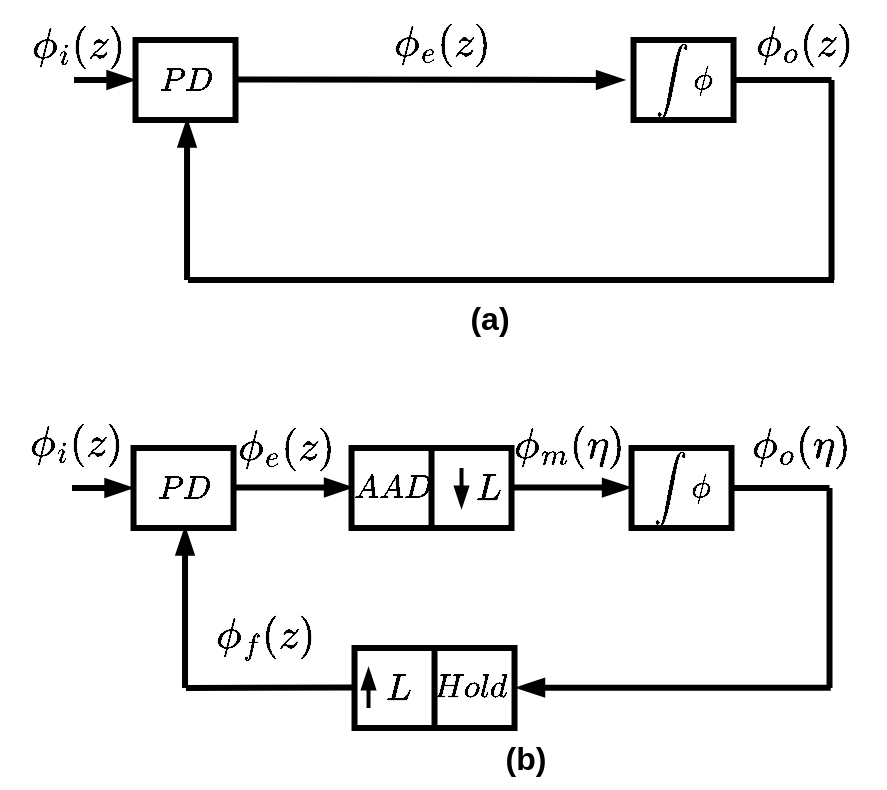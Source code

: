 <mxfile version="24.8.3">
  <diagram name="Page-1" id="ML8d5t-c3MVNyDWE9D2q">
    <mxGraphModel dx="567" dy="449" grid="1" gridSize="10" guides="1" tooltips="1" connect="1" arrows="1" fold="1" page="1" pageScale="1" pageWidth="850" pageHeight="1100" math="1" shadow="0">
      <root>
        <mxCell id="0" />
        <mxCell id="1" parent="0" />
        <mxCell id="SU4ozTy5xE0BFZdqBOHz-7" value="" style="rounded=0;whiteSpace=wrap;html=1;fillColor=none;strokeWidth=3;" vertex="1" parent="1">
          <mxGeometry x="222.76" y="260" width="80" height="40" as="geometry" />
        </mxCell>
        <mxCell id="SU4ozTy5xE0BFZdqBOHz-8" value="" style="endArrow=none;html=1;rounded=0;exitX=0.5;exitY=1;exitDx=0;exitDy=0;strokeWidth=3;" edge="1" parent="1" source="SU4ozTy5xE0BFZdqBOHz-7">
          <mxGeometry width="50" height="50" relative="1" as="geometry">
            <mxPoint x="212.76" y="310" as="sourcePoint" />
            <mxPoint x="262.76" y="260" as="targetPoint" />
          </mxGeometry>
        </mxCell>
        <mxCell id="SU4ozTy5xE0BFZdqBOHz-9" value="" style="endArrow=blockThin;html=1;rounded=0;endFill=1;strokeWidth=2;" edge="1" parent="1">
          <mxGeometry width="50" height="50" relative="1" as="geometry">
            <mxPoint x="277.76" y="270" as="sourcePoint" />
            <mxPoint x="277.76" y="290" as="targetPoint" />
          </mxGeometry>
        </mxCell>
        <mxCell id="SU4ozTy5xE0BFZdqBOHz-10" value="&lt;font style=&quot;font-size: 16px;&quot;&gt;$$L$$&lt;/font&gt;" style="text;html=1;align=center;verticalAlign=middle;whiteSpace=wrap;rounded=0;strokeWidth=0;" vertex="1" parent="1">
          <mxGeometry x="261.76" y="265" width="60" height="30" as="geometry" />
        </mxCell>
        <mxCell id="SU4ozTy5xE0BFZdqBOHz-11" value="&lt;font style=&quot;font-size: 14px;&quot;&gt;$$AAD$$&lt;/font&gt;" style="text;html=1;align=center;verticalAlign=middle;whiteSpace=wrap;rounded=0;strokeWidth=3;" vertex="1" parent="1">
          <mxGeometry x="212.76" y="265" width="60" height="30" as="geometry" />
        </mxCell>
        <mxCell id="SU4ozTy5xE0BFZdqBOHz-14" value="" style="rounded=0;whiteSpace=wrap;html=1;fillColor=none;strokeWidth=3;" vertex="1" parent="1">
          <mxGeometry x="362.76" y="260" width="50" height="40" as="geometry" />
        </mxCell>
        <mxCell id="SU4ozTy5xE0BFZdqBOHz-15" value="&lt;font style=&quot;font-size: 14px;&quot;&gt;$$\int\phi$$&lt;/font&gt;" style="text;html=1;align=center;verticalAlign=middle;whiteSpace=wrap;rounded=0;strokeWidth=3;" vertex="1" parent="1">
          <mxGeometry x="357.76" y="265" width="60" height="30" as="geometry" />
        </mxCell>
        <mxCell id="SU4ozTy5xE0BFZdqBOHz-17" value="" style="endArrow=blockThin;html=1;rounded=0;endFill=1;strokeWidth=3;" edge="1" parent="1">
          <mxGeometry width="50" height="50" relative="1" as="geometry">
            <mxPoint x="301.76" y="279.8" as="sourcePoint" />
            <mxPoint x="361.76" y="279.8" as="targetPoint" />
          </mxGeometry>
        </mxCell>
        <mxCell id="SU4ozTy5xE0BFZdqBOHz-19" value="" style="endArrow=none;html=1;rounded=0;strokeWidth=3;" edge="1" parent="1">
          <mxGeometry width="50" height="50" relative="1" as="geometry">
            <mxPoint x="411.76" y="280" as="sourcePoint" />
            <mxPoint x="461.76" y="280" as="targetPoint" />
          </mxGeometry>
        </mxCell>
        <mxCell id="SU4ozTy5xE0BFZdqBOHz-20" value="" style="endArrow=none;html=1;rounded=0;strokeWidth=3;" edge="1" parent="1">
          <mxGeometry width="50" height="50" relative="1" as="geometry">
            <mxPoint x="461.76" y="280" as="sourcePoint" />
            <mxPoint x="461.76" y="380" as="targetPoint" />
          </mxGeometry>
        </mxCell>
        <mxCell id="SU4ozTy5xE0BFZdqBOHz-21" value="" style="endArrow=blockThin;html=1;rounded=0;strokeWidth=3;endFill=1;" edge="1" parent="1">
          <mxGeometry width="50" height="50" relative="1" as="geometry">
            <mxPoint x="462.37" y="379.83" as="sourcePoint" />
            <mxPoint x="305.76" y="379.83" as="targetPoint" />
          </mxGeometry>
        </mxCell>
        <mxCell id="SU4ozTy5xE0BFZdqBOHz-24" value="" style="rounded=0;whiteSpace=wrap;html=1;fillColor=none;strokeWidth=3;" vertex="1" parent="1">
          <mxGeometry x="113.76" y="260" width="50" height="40" as="geometry" />
        </mxCell>
        <mxCell id="SU4ozTy5xE0BFZdqBOHz-25" value="&lt;font style=&quot;font-size: 14px;&quot;&gt;$$PD$$&lt;/font&gt;" style="text;html=1;align=center;verticalAlign=middle;whiteSpace=wrap;rounded=0;strokeWidth=3;" vertex="1" parent="1">
          <mxGeometry x="108.76" y="265" width="60" height="30" as="geometry" />
        </mxCell>
        <mxCell id="SU4ozTy5xE0BFZdqBOHz-26" value="" style="endArrow=blockThin;html=1;rounded=0;endFill=1;strokeWidth=3;" edge="1" parent="1">
          <mxGeometry width="50" height="50" relative="1" as="geometry">
            <mxPoint x="162.76" y="279.76" as="sourcePoint" />
            <mxPoint x="222.76" y="279.76" as="targetPoint" />
          </mxGeometry>
        </mxCell>
        <mxCell id="SU4ozTy5xE0BFZdqBOHz-27" value="" style="endArrow=blockThin;html=1;rounded=0;endFill=1;strokeWidth=3;" edge="1" parent="1">
          <mxGeometry width="50" height="50" relative="1" as="geometry">
            <mxPoint x="139.52" y="380" as="sourcePoint" />
            <mxPoint x="139.52" y="300" as="targetPoint" />
          </mxGeometry>
        </mxCell>
        <mxCell id="SU4ozTy5xE0BFZdqBOHz-28" value="" style="endArrow=blockThin;html=1;rounded=0;endFill=1;strokeWidth=3;" edge="1" parent="1">
          <mxGeometry width="50" height="50" relative="1" as="geometry">
            <mxPoint x="83" y="280" as="sourcePoint" />
            <mxPoint x="113" y="280" as="targetPoint" />
          </mxGeometry>
        </mxCell>
        <mxCell id="SU4ozTy5xE0BFZdqBOHz-29" value="&lt;font style=&quot;font-size: 18px;&quot;&gt;$$\phi_{i}(z)$$&lt;/font&gt;" style="text;html=1;align=center;verticalAlign=middle;whiteSpace=wrap;rounded=0;strokeWidth=3;" vertex="1" parent="1">
          <mxGeometry x="55.0" y="243" width="60" height="30" as="geometry" />
        </mxCell>
        <mxCell id="SU4ozTy5xE0BFZdqBOHz-31" value="&lt;font style=&quot;font-size: 18px;&quot;&gt;$$\phi_{e}(z)$$&lt;/font&gt;" style="text;html=1;align=center;verticalAlign=middle;whiteSpace=wrap;rounded=0;strokeWidth=3;" vertex="1" parent="1">
          <mxGeometry x="160" y="245" width="60" height="30" as="geometry" />
        </mxCell>
        <mxCell id="SU4ozTy5xE0BFZdqBOHz-34" value="&lt;font style=&quot;font-size: 18px;&quot;&gt;$$\phi_{o}(\eta)$$&lt;/font&gt;" style="text;html=1;align=center;verticalAlign=middle;whiteSpace=wrap;rounded=0;strokeWidth=3;" vertex="1" parent="1">
          <mxGeometry x="417.76" y="244" width="60" height="30" as="geometry" />
        </mxCell>
        <mxCell id="SU4ozTy5xE0BFZdqBOHz-37" value="&lt;font style=&quot;font-size: 18px;&quot;&gt;$$\phi_{m}(\eta)$$&lt;/font&gt;" style="text;html=1;align=center;verticalAlign=middle;whiteSpace=wrap;rounded=0;strokeWidth=3;" vertex="1" parent="1">
          <mxGeometry x="301.76" y="244" width="60" height="30" as="geometry" />
        </mxCell>
        <mxCell id="SU4ozTy5xE0BFZdqBOHz-46" value="" style="rounded=0;whiteSpace=wrap;html=1;fillColor=none;strokeWidth=3;" vertex="1" parent="1">
          <mxGeometry x="224.26" y="360" width="80" height="40" as="geometry" />
        </mxCell>
        <mxCell id="SU4ozTy5xE0BFZdqBOHz-47" value="" style="endArrow=none;html=1;rounded=0;exitX=0.5;exitY=1;exitDx=0;exitDy=0;strokeWidth=3;" edge="1" parent="1" source="SU4ozTy5xE0BFZdqBOHz-46">
          <mxGeometry width="50" height="50" relative="1" as="geometry">
            <mxPoint x="214.26" y="410" as="sourcePoint" />
            <mxPoint x="264.26" y="360" as="targetPoint" />
          </mxGeometry>
        </mxCell>
        <mxCell id="SU4ozTy5xE0BFZdqBOHz-48" value="" style="endArrow=blockThin;html=1;rounded=0;endFill=1;strokeWidth=2;" edge="1" parent="1">
          <mxGeometry width="50" height="50" relative="1" as="geometry">
            <mxPoint x="231.26" y="390" as="sourcePoint" />
            <mxPoint x="231.26" y="370" as="targetPoint" />
          </mxGeometry>
        </mxCell>
        <mxCell id="SU4ozTy5xE0BFZdqBOHz-49" value="&lt;font style=&quot;font-size: 16px;&quot;&gt;$$L$$&lt;/font&gt;" style="text;html=1;align=center;verticalAlign=middle;whiteSpace=wrap;rounded=0;strokeWidth=3;" vertex="1" parent="1">
          <mxGeometry x="217.26" y="365" width="60" height="30" as="geometry" />
        </mxCell>
        <mxCell id="SU4ozTy5xE0BFZdqBOHz-50" value="&lt;font style=&quot;font-size: 14px;&quot;&gt;$$Hold$$&lt;/font&gt;" style="text;html=1;align=center;verticalAlign=middle;whiteSpace=wrap;rounded=0;strokeWidth=3;" vertex="1" parent="1">
          <mxGeometry x="252.26" y="365" width="60" height="30" as="geometry" />
        </mxCell>
        <mxCell id="SU4ozTy5xE0BFZdqBOHz-51" value="" style="endArrow=none;html=1;rounded=0;strokeWidth=3;endFill=0;" edge="1" parent="1">
          <mxGeometry width="50" height="50" relative="1" as="geometry">
            <mxPoint x="223.31" y="379.8" as="sourcePoint" />
            <mxPoint x="140" y="380" as="targetPoint" />
          </mxGeometry>
        </mxCell>
        <mxCell id="SU4ozTy5xE0BFZdqBOHz-57" value="" style="rounded=0;whiteSpace=wrap;html=1;fillColor=none;strokeWidth=3;" vertex="1" parent="1">
          <mxGeometry x="363.76" y="56" width="50" height="40" as="geometry" />
        </mxCell>
        <mxCell id="SU4ozTy5xE0BFZdqBOHz-58" value="&lt;font style=&quot;font-size: 14px;&quot;&gt;$$\int\phi$$&lt;/font&gt;" style="text;html=1;align=center;verticalAlign=middle;whiteSpace=wrap;rounded=0;strokeWidth=3;" vertex="1" parent="1">
          <mxGeometry x="358.76" y="61" width="60" height="30" as="geometry" />
        </mxCell>
        <mxCell id="SU4ozTy5xE0BFZdqBOHz-60" value="" style="endArrow=none;html=1;rounded=0;strokeWidth=3;" edge="1" parent="1">
          <mxGeometry width="50" height="50" relative="1" as="geometry">
            <mxPoint x="412.76" y="76" as="sourcePoint" />
            <mxPoint x="462.76" y="76" as="targetPoint" />
          </mxGeometry>
        </mxCell>
        <mxCell id="SU4ozTy5xE0BFZdqBOHz-61" value="" style="endArrow=none;html=1;rounded=0;strokeWidth=3;" edge="1" parent="1">
          <mxGeometry width="50" height="50" relative="1" as="geometry">
            <mxPoint x="462.76" y="76" as="sourcePoint" />
            <mxPoint x="462.76" y="176" as="targetPoint" />
          </mxGeometry>
        </mxCell>
        <mxCell id="SU4ozTy5xE0BFZdqBOHz-63" value="" style="rounded=0;whiteSpace=wrap;html=1;fillColor=none;strokeWidth=3;" vertex="1" parent="1">
          <mxGeometry x="114.76" y="56" width="50" height="40" as="geometry" />
        </mxCell>
        <mxCell id="SU4ozTy5xE0BFZdqBOHz-64" value="&lt;font style=&quot;font-size: 14px;&quot;&gt;$$PD$$&lt;/font&gt;" style="text;html=1;align=center;verticalAlign=middle;whiteSpace=wrap;rounded=0;strokeWidth=3;" vertex="1" parent="1">
          <mxGeometry x="109.76" y="61" width="60" height="30" as="geometry" />
        </mxCell>
        <mxCell id="SU4ozTy5xE0BFZdqBOHz-65" value="" style="endArrow=blockThin;html=1;rounded=0;endFill=1;strokeWidth=3;entryX=0;entryY=0.5;entryDx=0;entryDy=0;" edge="1" parent="1" target="SU4ozTy5xE0BFZdqBOHz-58">
          <mxGeometry width="50" height="50" relative="1" as="geometry">
            <mxPoint x="163.76" y="75.76" as="sourcePoint" />
            <mxPoint x="223.76" y="75.76" as="targetPoint" />
          </mxGeometry>
        </mxCell>
        <mxCell id="SU4ozTy5xE0BFZdqBOHz-66" value="" style="endArrow=blockThin;html=1;rounded=0;endFill=1;strokeWidth=3;" edge="1" parent="1">
          <mxGeometry width="50" height="50" relative="1" as="geometry">
            <mxPoint x="140.52" y="176" as="sourcePoint" />
            <mxPoint x="140.52" y="96" as="targetPoint" />
          </mxGeometry>
        </mxCell>
        <mxCell id="SU4ozTy5xE0BFZdqBOHz-67" value="" style="endArrow=blockThin;html=1;rounded=0;endFill=1;strokeWidth=3;" edge="1" parent="1">
          <mxGeometry width="50" height="50" relative="1" as="geometry">
            <mxPoint x="84" y="76" as="sourcePoint" />
            <mxPoint x="114" y="76" as="targetPoint" />
          </mxGeometry>
        </mxCell>
        <mxCell id="SU4ozTy5xE0BFZdqBOHz-68" value="&lt;font style=&quot;font-size: 18px;&quot;&gt;$$\phi_{i}(z)$$&lt;/font&gt;" style="text;html=1;align=center;verticalAlign=middle;whiteSpace=wrap;rounded=0;strokeWidth=3;" vertex="1" parent="1">
          <mxGeometry x="56.0" y="44" width="60" height="30" as="geometry" />
        </mxCell>
        <mxCell id="SU4ozTy5xE0BFZdqBOHz-69" value="&lt;font style=&quot;font-size: 18px;&quot;&gt;$$\phi_{e}(z)$$&lt;/font&gt;" style="text;html=1;align=center;verticalAlign=middle;whiteSpace=wrap;rounded=0;strokeWidth=3;" vertex="1" parent="1">
          <mxGeometry x="238.26" y="43" width="60" height="30" as="geometry" />
        </mxCell>
        <mxCell id="SU4ozTy5xE0BFZdqBOHz-70" value="&lt;font style=&quot;font-size: 18px;&quot;&gt;$$\phi_{o}(z)$$&lt;/font&gt;" style="text;html=1;align=center;verticalAlign=middle;whiteSpace=wrap;rounded=0;strokeWidth=3;" vertex="1" parent="1">
          <mxGeometry x="418.76" y="43" width="60" height="30" as="geometry" />
        </mxCell>
        <mxCell id="SU4ozTy5xE0BFZdqBOHz-77" value="" style="endArrow=none;html=1;rounded=0;strokeWidth=3;endFill=0;endSize=6;" edge="1" parent="1">
          <mxGeometry width="50" height="50" relative="1" as="geometry">
            <mxPoint x="464" y="176" as="sourcePoint" />
            <mxPoint x="141" y="176" as="targetPoint" />
          </mxGeometry>
        </mxCell>
        <mxCell id="SU4ozTy5xE0BFZdqBOHz-78" value="&lt;font style=&quot;font-size: 16px;&quot;&gt;&lt;b&gt;(a)&lt;/b&gt;&lt;/font&gt;" style="text;html=1;align=center;verticalAlign=middle;whiteSpace=wrap;rounded=0;" vertex="1" parent="1">
          <mxGeometry x="261.76" y="180" width="60" height="30" as="geometry" />
        </mxCell>
        <mxCell id="SU4ozTy5xE0BFZdqBOHz-79" value="&lt;font style=&quot;font-size: 16px;&quot;&gt;&lt;b&gt;(b)&lt;/b&gt;&lt;/font&gt;" style="text;html=1;align=center;verticalAlign=middle;whiteSpace=wrap;rounded=0;" vertex="1" parent="1">
          <mxGeometry x="280" y="400" width="60" height="30" as="geometry" />
        </mxCell>
        <mxCell id="SU4ozTy5xE0BFZdqBOHz-80" value="&lt;font style=&quot;font-size: 18px;&quot;&gt;$$\phi_{f}(z)$$&lt;/font&gt;" style="text;html=1;align=center;verticalAlign=middle;whiteSpace=wrap;rounded=0;strokeWidth=3;" vertex="1" parent="1">
          <mxGeometry x="150" y="340" width="60" height="30" as="geometry" />
        </mxCell>
      </root>
    </mxGraphModel>
  </diagram>
</mxfile>
